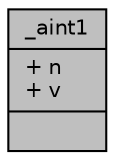 digraph "_aint1"
{
 // INTERACTIVE_SVG=YES
 // LATEX_PDF_SIZE
  edge [fontname="Helvetica",fontsize="10",labelfontname="Helvetica",labelfontsize="10"];
  node [fontname="Helvetica",fontsize="10",shape=record];
  Node1 [label="{_aint1\n|+ n\l+ v\l|}",height=0.2,width=0.4,color="black", fillcolor="grey75", style="filled", fontcolor="black",tooltip=" "];
}
